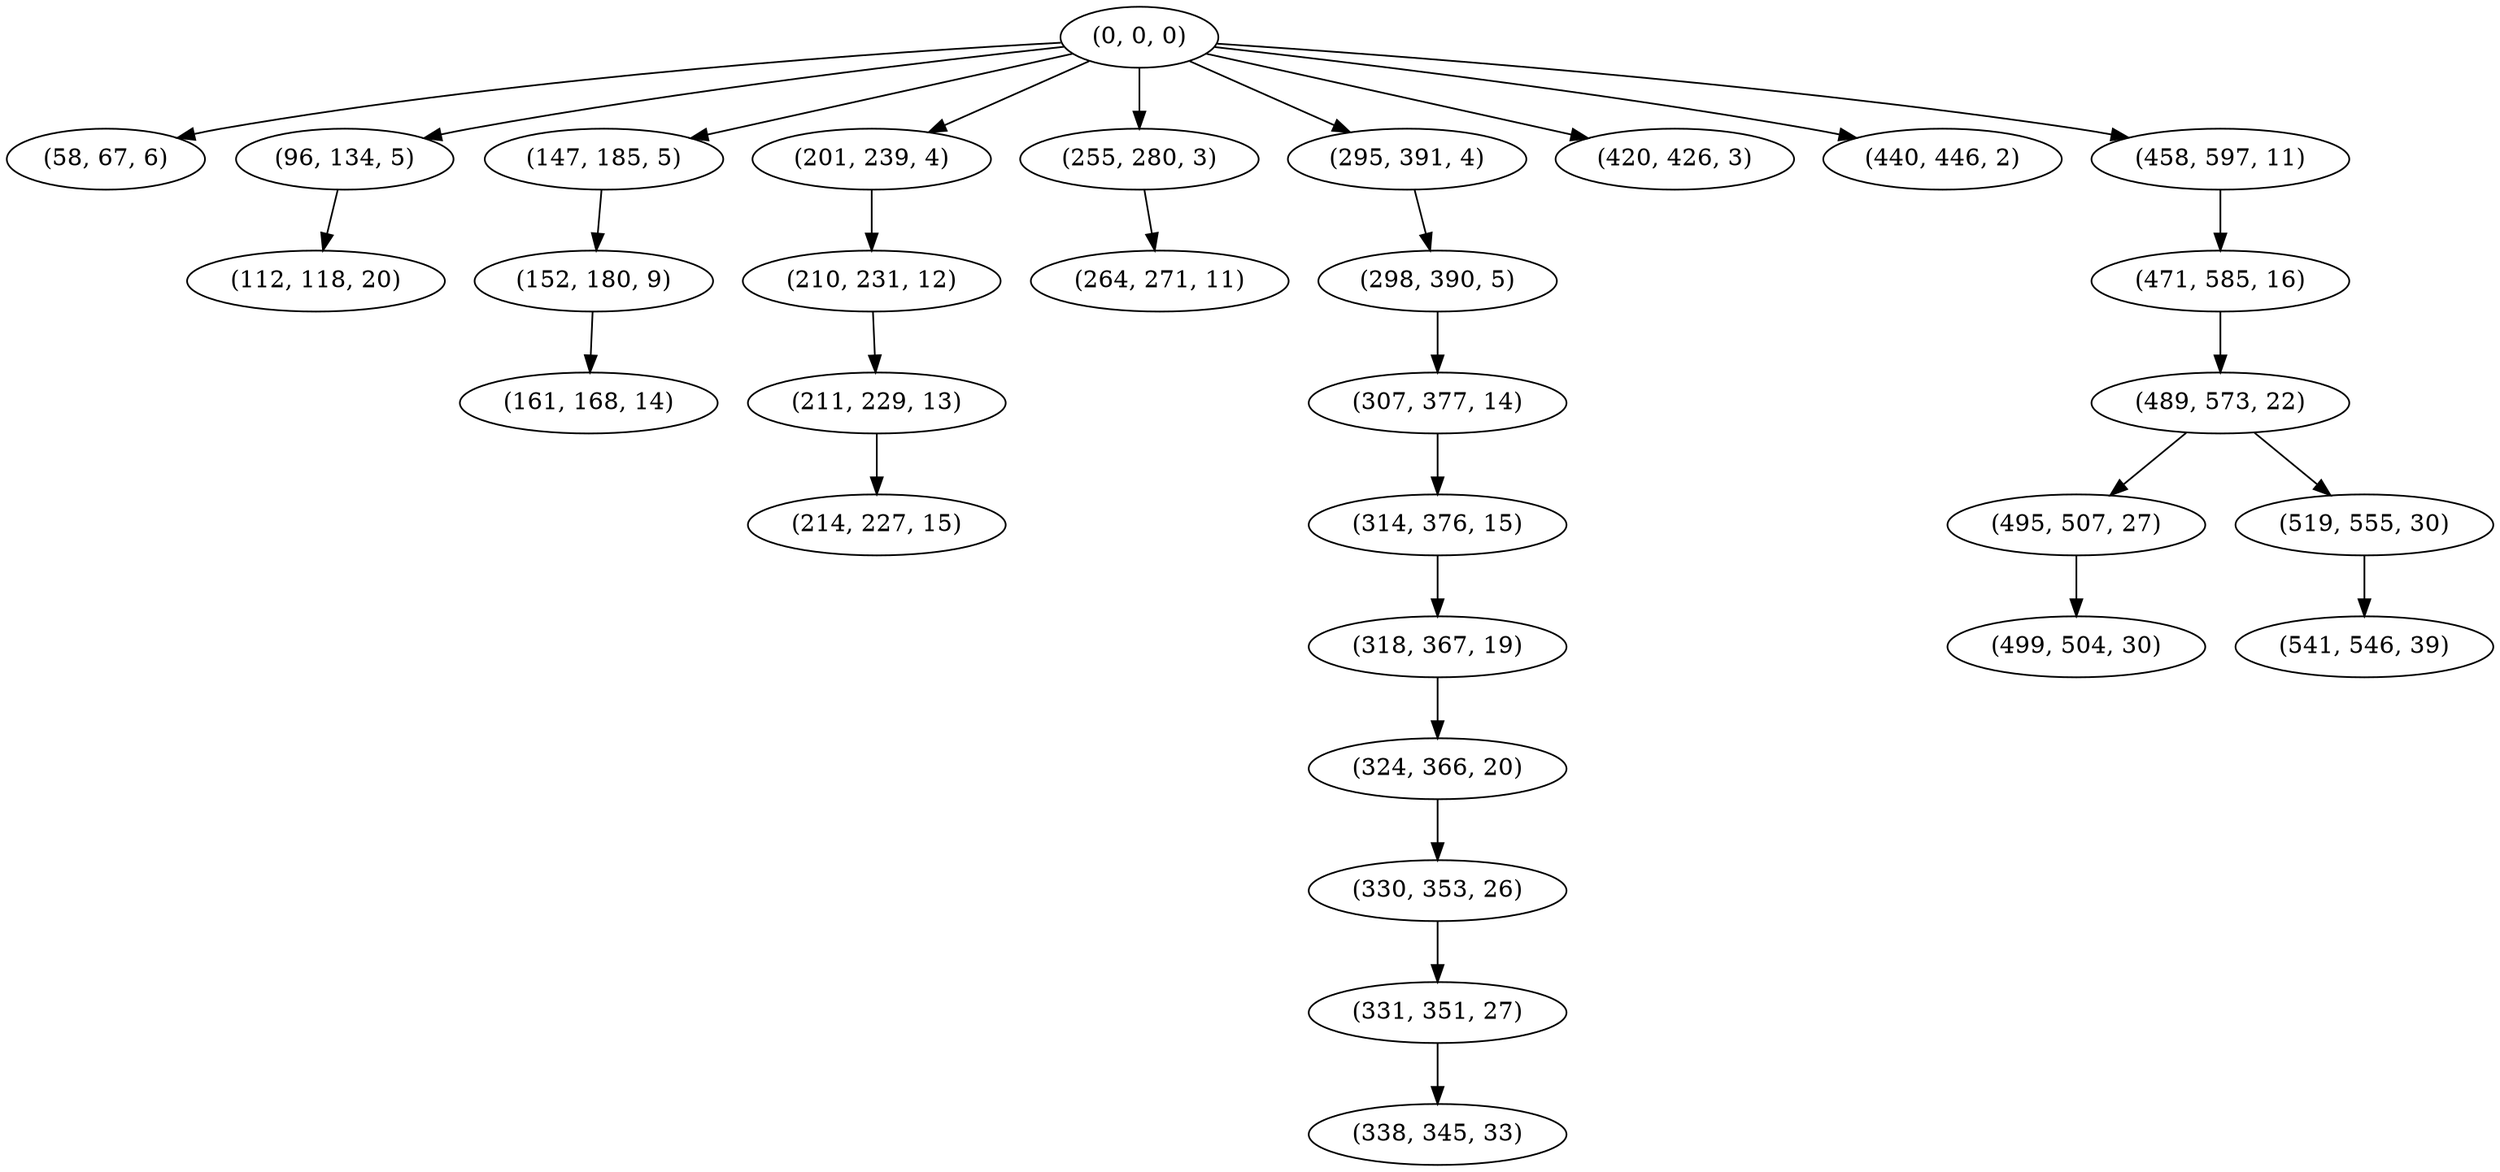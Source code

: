 digraph tree {
    "(0, 0, 0)";
    "(58, 67, 6)";
    "(96, 134, 5)";
    "(112, 118, 20)";
    "(147, 185, 5)";
    "(152, 180, 9)";
    "(161, 168, 14)";
    "(201, 239, 4)";
    "(210, 231, 12)";
    "(211, 229, 13)";
    "(214, 227, 15)";
    "(255, 280, 3)";
    "(264, 271, 11)";
    "(295, 391, 4)";
    "(298, 390, 5)";
    "(307, 377, 14)";
    "(314, 376, 15)";
    "(318, 367, 19)";
    "(324, 366, 20)";
    "(330, 353, 26)";
    "(331, 351, 27)";
    "(338, 345, 33)";
    "(420, 426, 3)";
    "(440, 446, 2)";
    "(458, 597, 11)";
    "(471, 585, 16)";
    "(489, 573, 22)";
    "(495, 507, 27)";
    "(499, 504, 30)";
    "(519, 555, 30)";
    "(541, 546, 39)";
    "(0, 0, 0)" -> "(58, 67, 6)";
    "(0, 0, 0)" -> "(96, 134, 5)";
    "(0, 0, 0)" -> "(147, 185, 5)";
    "(0, 0, 0)" -> "(201, 239, 4)";
    "(0, 0, 0)" -> "(255, 280, 3)";
    "(0, 0, 0)" -> "(295, 391, 4)";
    "(0, 0, 0)" -> "(420, 426, 3)";
    "(0, 0, 0)" -> "(440, 446, 2)";
    "(0, 0, 0)" -> "(458, 597, 11)";
    "(96, 134, 5)" -> "(112, 118, 20)";
    "(147, 185, 5)" -> "(152, 180, 9)";
    "(152, 180, 9)" -> "(161, 168, 14)";
    "(201, 239, 4)" -> "(210, 231, 12)";
    "(210, 231, 12)" -> "(211, 229, 13)";
    "(211, 229, 13)" -> "(214, 227, 15)";
    "(255, 280, 3)" -> "(264, 271, 11)";
    "(295, 391, 4)" -> "(298, 390, 5)";
    "(298, 390, 5)" -> "(307, 377, 14)";
    "(307, 377, 14)" -> "(314, 376, 15)";
    "(314, 376, 15)" -> "(318, 367, 19)";
    "(318, 367, 19)" -> "(324, 366, 20)";
    "(324, 366, 20)" -> "(330, 353, 26)";
    "(330, 353, 26)" -> "(331, 351, 27)";
    "(331, 351, 27)" -> "(338, 345, 33)";
    "(458, 597, 11)" -> "(471, 585, 16)";
    "(471, 585, 16)" -> "(489, 573, 22)";
    "(489, 573, 22)" -> "(495, 507, 27)";
    "(489, 573, 22)" -> "(519, 555, 30)";
    "(495, 507, 27)" -> "(499, 504, 30)";
    "(519, 555, 30)" -> "(541, 546, 39)";
}

